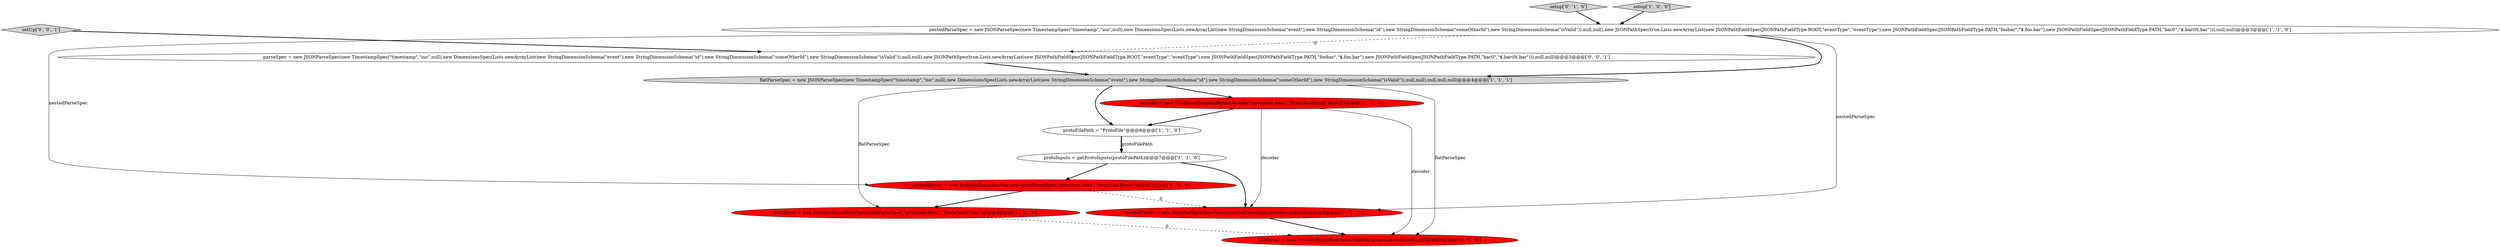 digraph {
8 [style = filled, label = "setup['0', '1', '0']", fillcolor = lightgray, shape = diamond image = "AAA0AAABBB2BBB"];
4 [style = filled, label = "protoInputs = getProtoInputs(protoFilePath)@@@7@@@['1', '1', '0']", fillcolor = white, shape = ellipse image = "AAA0AAABBB1BBB"];
2 [style = filled, label = "nestedParser = new ProtobufInputRowParser(nestedParseSpec,\"prototest.desc\",\"ProtoTestEvent\")@@@7@@@['1', '0', '0']", fillcolor = red, shape = ellipse image = "AAA1AAABBB1BBB"];
0 [style = filled, label = "flatParseSpec = new JSONParseSpec(new TimestampSpec(\"timestamp\",\"iso\",null),new DimensionsSpec(Lists.newArrayList(new StringDimensionSchema(\"event\"),new StringDimensionSchema(\"id\"),new StringDimensionSchema(\"someOtherId\"),new StringDimensionSchema(\"isValid\")),null,null),null,null,null)@@@4@@@['1', '1', '1']", fillcolor = lightgray, shape = ellipse image = "AAA0AAABBB1BBB"];
6 [style = filled, label = "protoFilePath = \"ProtoFile\"@@@6@@@['1', '1', '0']", fillcolor = white, shape = ellipse image = "AAA0AAABBB1BBB"];
11 [style = filled, label = "parseSpec = new JSONParseSpec(new TimestampSpec(\"timestamp\",\"iso\",null),new DimensionsSpec(Lists.newArrayList(new StringDimensionSchema(\"event\"),new StringDimensionSchema(\"id\"),new StringDimensionSchema(\"someOtherId\"),new StringDimensionSchema(\"isValid\")),null,null),new JSONPathSpec(true,Lists.newArrayList(new JSONPathFieldSpec(JSONPathFieldType.ROOT,\"eventType\",\"eventType\"),new JSONPathFieldSpec(JSONPathFieldType.PATH,\"foobar\",\"$.foo.bar\"),new JSONPathFieldSpec(JSONPathFieldType.PATH,\"bar0\",\"$.bar(0(.bar\"))),null,null)@@@3@@@['0', '0', '1']", fillcolor = white, shape = ellipse image = "AAA0AAABBB3BBB"];
7 [style = filled, label = "nestedParser = new ProtobufInputRowParser(nestedParseSpec,decoder,null,null)@@@8@@@['0', '1', '0']", fillcolor = red, shape = ellipse image = "AAA1AAABBB2BBB"];
9 [style = filled, label = "flatParser = new ProtobufInputRowParser(flatParseSpec,decoder,null,null)@@@9@@@['0', '1', '0']", fillcolor = red, shape = ellipse image = "AAA1AAABBB2BBB"];
10 [style = filled, label = "decoder = new FileBasedProtobufBytesDecoder(\"prototest.desc\",\"ProtoTestEvent\")@@@5@@@['0', '1', '0']", fillcolor = red, shape = ellipse image = "AAA1AAABBB2BBB"];
3 [style = filled, label = "setup['1', '0', '0']", fillcolor = lightgray, shape = diamond image = "AAA0AAABBB1BBB"];
5 [style = filled, label = "flatParser = new ProtobufInputRowParser(flatParseSpec,\"prototest.desc\",\"ProtoTestEvent\")@@@8@@@['1', '0', '0']", fillcolor = red, shape = ellipse image = "AAA1AAABBB1BBB"];
1 [style = filled, label = "nestedParseSpec = new JSONParseSpec(new TimestampSpec(\"timestamp\",\"iso\",null),new DimensionsSpec(Lists.newArrayList(new StringDimensionSchema(\"event\"),new StringDimensionSchema(\"id\"),new StringDimensionSchema(\"someOtherId\"),new StringDimensionSchema(\"isValid\")),null,null),new JSONPathSpec(true,Lists.newArrayList(new JSONPathFieldSpec(JSONPathFieldType.ROOT,\"eventType\",\"eventType\"),new JSONPathFieldSpec(JSONPathFieldType.PATH,\"foobar\",\"$.foo.bar\"),new JSONPathFieldSpec(JSONPathFieldType.PATH,\"bar0\",\"$.bar(0(.bar\"))),null,null)@@@3@@@['1', '1', '0']", fillcolor = white, shape = ellipse image = "AAA0AAABBB1BBB"];
12 [style = filled, label = "setUp['0', '0', '1']", fillcolor = lightgray, shape = diamond image = "AAA0AAABBB3BBB"];
3->1 [style = bold, label=""];
0->6 [style = bold, label=""];
12->11 [style = bold, label=""];
0->5 [style = solid, label="flatParseSpec"];
0->9 [style = solid, label="flatParseSpec"];
6->4 [style = solid, label="protoFilePath"];
1->7 [style = solid, label="nestedParseSpec"];
5->9 [style = dashed, label="0"];
10->9 [style = solid, label="decoder"];
1->0 [style = bold, label=""];
4->2 [style = bold, label=""];
2->7 [style = dashed, label="0"];
10->6 [style = bold, label=""];
4->7 [style = bold, label=""];
7->9 [style = bold, label=""];
8->1 [style = bold, label=""];
6->4 [style = bold, label=""];
10->7 [style = solid, label="decoder"];
0->10 [style = bold, label=""];
11->0 [style = bold, label=""];
1->2 [style = solid, label="nestedParseSpec"];
1->11 [style = dashed, label="0"];
2->5 [style = bold, label=""];
}
